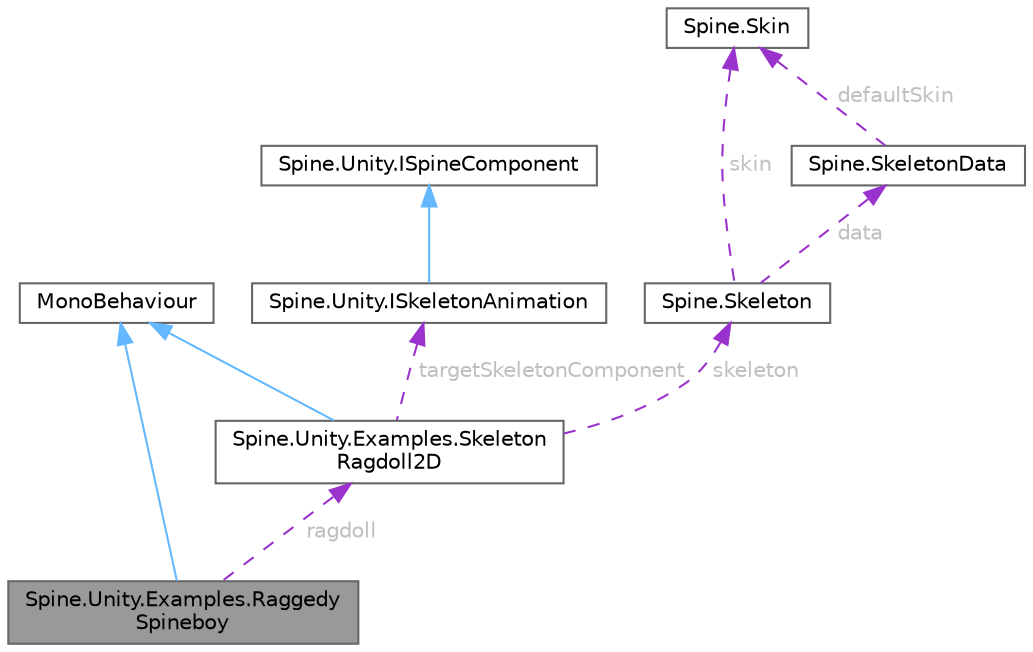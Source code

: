 digraph "Spine.Unity.Examples.RaggedySpineboy"
{
 // LATEX_PDF_SIZE
  bgcolor="transparent";
  edge [fontname=Helvetica,fontsize=10,labelfontname=Helvetica,labelfontsize=10];
  node [fontname=Helvetica,fontsize=10,shape=box,height=0.2,width=0.4];
  Node1 [id="Node000001",label="Spine.Unity.Examples.Raggedy\lSpineboy",height=0.2,width=0.4,color="gray40", fillcolor="grey60", style="filled", fontcolor="black",tooltip=" "];
  Node2 -> Node1 [id="edge10_Node000001_Node000002",dir="back",color="steelblue1",style="solid",tooltip=" "];
  Node2 [id="Node000002",label="MonoBehaviour",height=0.2,width=0.4,color="gray40", fillcolor="white", style="filled",tooltip=" "];
  Node3 -> Node1 [id="edge11_Node000001_Node000003",dir="back",color="darkorchid3",style="dashed",tooltip=" ",label=" ragdoll",fontcolor="grey" ];
  Node3 [id="Node000003",label="Spine.Unity.Examples.Skeleton\lRagdoll2D",height=0.2,width=0.4,color="gray40", fillcolor="white", style="filled",URL="$class_spine_1_1_unity_1_1_examples_1_1_skeleton_ragdoll2_d.html",tooltip=" "];
  Node2 -> Node3 [id="edge12_Node000003_Node000002",dir="back",color="steelblue1",style="solid",tooltip=" "];
  Node4 -> Node3 [id="edge13_Node000003_Node000004",dir="back",color="darkorchid3",style="dashed",tooltip=" ",label=" targetSkeletonComponent",fontcolor="grey" ];
  Node4 [id="Node000004",label="Spine.Unity.ISkeletonAnimation",height=0.2,width=0.4,color="gray40", fillcolor="white", style="filled",URL="$interface_spine_1_1_unity_1_1_i_skeleton_animation.html",tooltip="A Spine-Unity Component that animates a Skeleton but not necessarily with a Spine...."];
  Node5 -> Node4 [id="edge14_Node000004_Node000005",dir="back",color="steelblue1",style="solid",tooltip=" "];
  Node5 [id="Node000005",label="Spine.Unity.ISpineComponent",height=0.2,width=0.4,color="gray40", fillcolor="white", style="filled",URL="$interface_spine_1_1_unity_1_1_i_spine_component.html",tooltip=" "];
  Node6 -> Node3 [id="edge15_Node000003_Node000006",dir="back",color="darkorchid3",style="dashed",tooltip=" ",label=" skeleton",fontcolor="grey" ];
  Node6 [id="Node000006",label="Spine.Skeleton",height=0.2,width=0.4,color="gray40", fillcolor="white", style="filled",URL="$class_spine_1_1_skeleton.html",tooltip=" "];
  Node7 -> Node6 [id="edge16_Node000006_Node000007",dir="back",color="darkorchid3",style="dashed",tooltip=" ",label=" data",fontcolor="grey" ];
  Node7 [id="Node000007",label="Spine.SkeletonData",height=0.2,width=0.4,color="gray40", fillcolor="white", style="filled",URL="$class_spine_1_1_skeleton_data.html",tooltip="Stores the setup pose and all of the stateless data for a skeleton."];
  Node8 -> Node7 [id="edge17_Node000007_Node000008",dir="back",color="darkorchid3",style="dashed",tooltip=" ",label=" defaultSkin",fontcolor="grey" ];
  Node8 [id="Node000008",label="Spine.Skin",height=0.2,width=0.4,color="gray40", fillcolor="white", style="filled",URL="$class_spine_1_1_skin.html",tooltip="Stores attachments by slot index and attachment name."];
  Node8 -> Node6 [id="edge18_Node000006_Node000008",dir="back",color="darkorchid3",style="dashed",tooltip=" ",label=" skin",fontcolor="grey" ];
}
